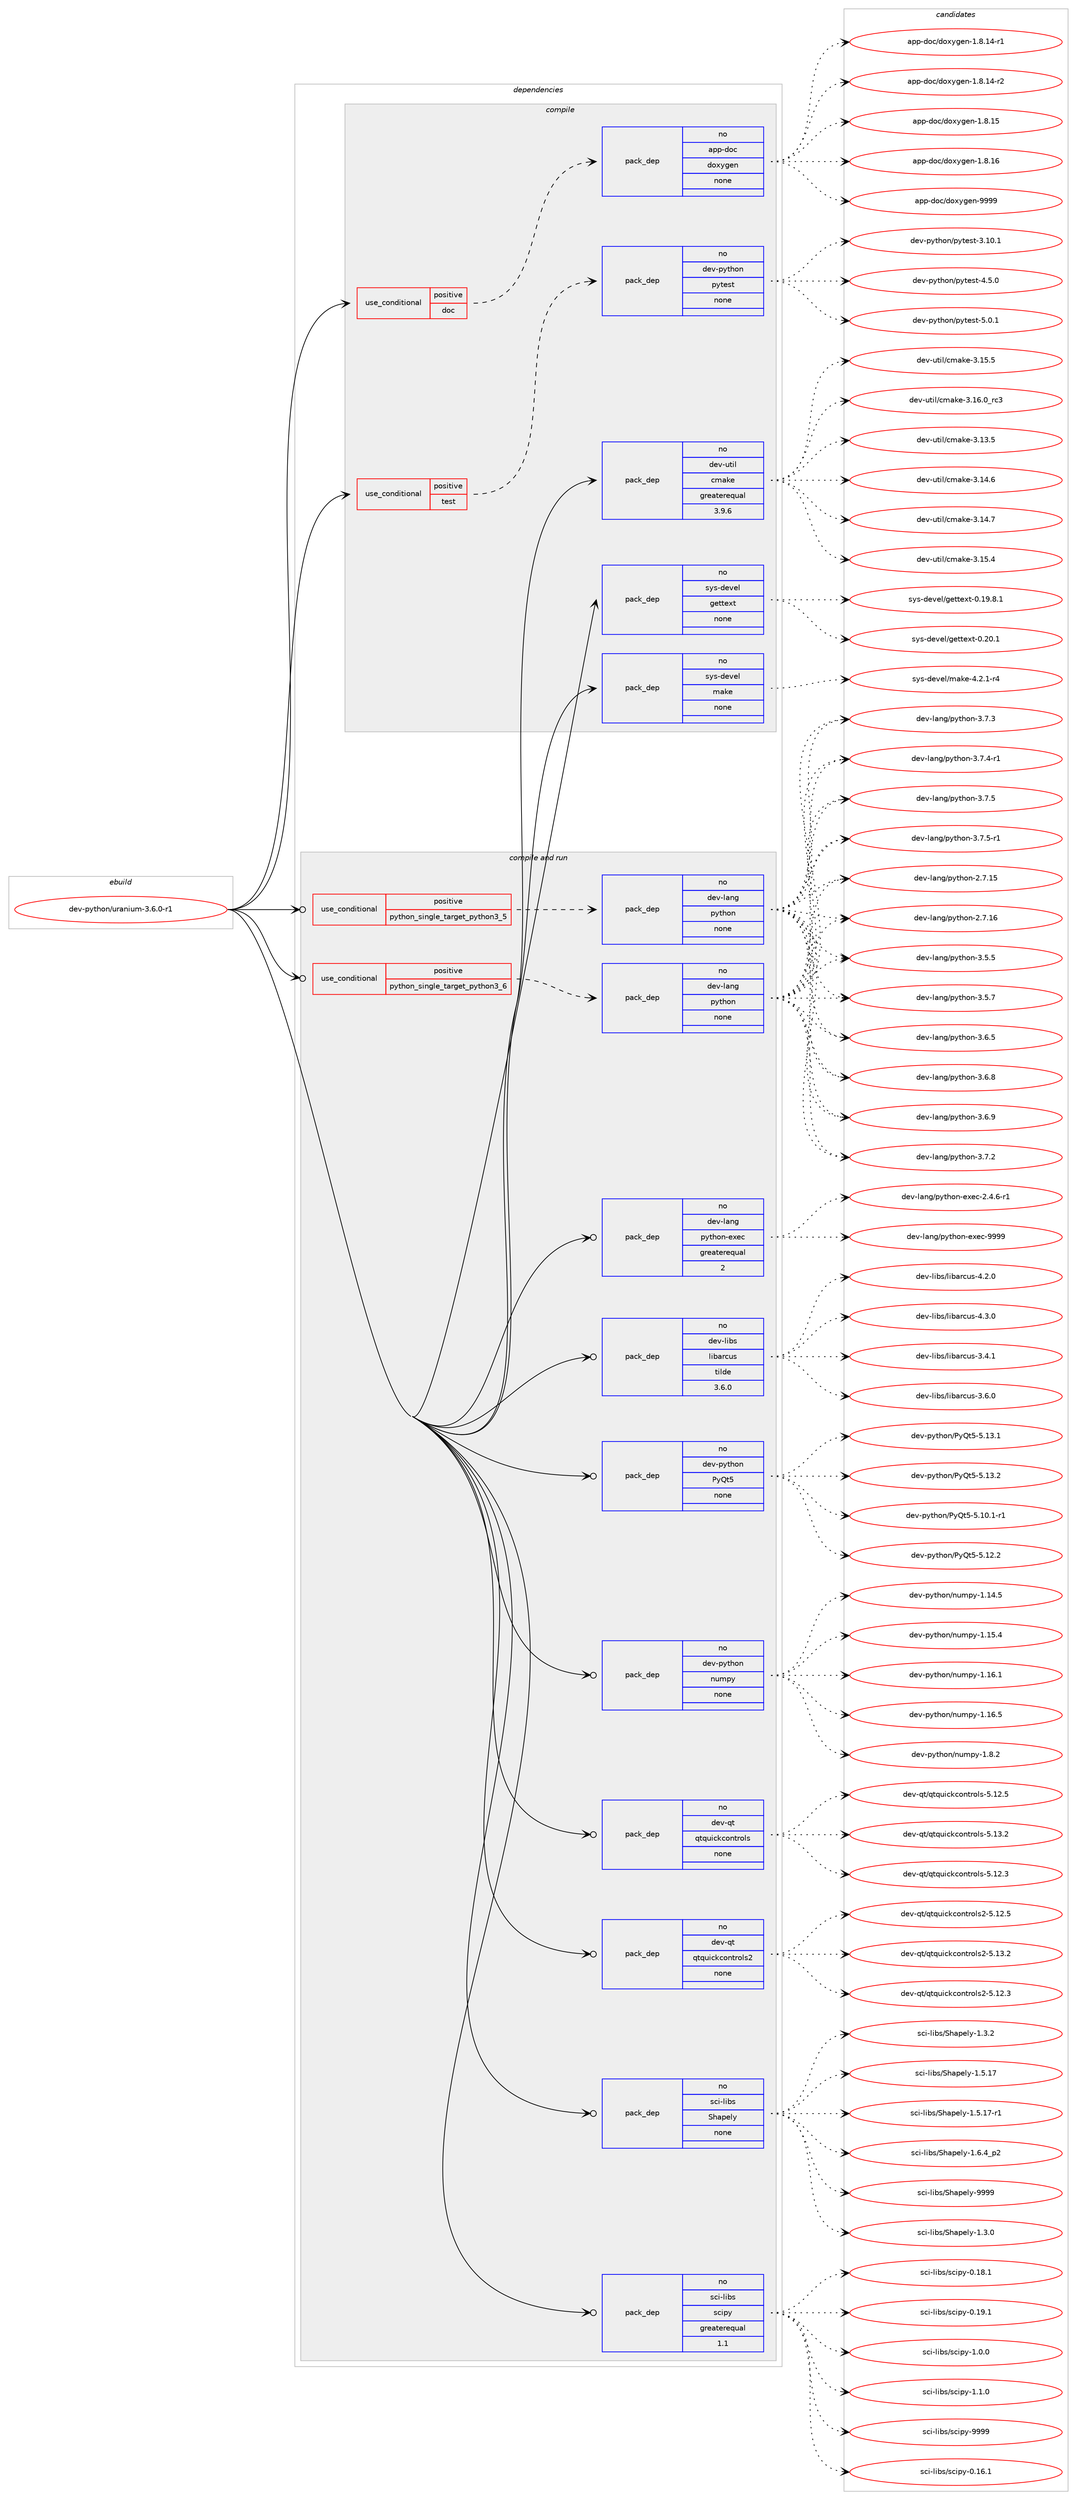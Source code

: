 digraph prolog {

# *************
# Graph options
# *************

newrank=true;
concentrate=true;
compound=true;
graph [rankdir=LR,fontname=Helvetica,fontsize=10,ranksep=1.5];#, ranksep=2.5, nodesep=0.2];
edge  [arrowhead=vee];
node  [fontname=Helvetica,fontsize=10];

# **********
# The ebuild
# **********

subgraph cluster_leftcol {
color=gray;
rank=same;
label=<<i>ebuild</i>>;
id [label="dev-python/uranium-3.6.0-r1", color=red, width=4, href="../dev-python/uranium-3.6.0-r1.svg"];
}

# ****************
# The dependencies
# ****************

subgraph cluster_midcol {
color=gray;
label=<<i>dependencies</i>>;
subgraph cluster_compile {
fillcolor="#eeeeee";
style=filled;
label=<<i>compile</i>>;
subgraph cond150952 {
dependency642358 [label=<<TABLE BORDER="0" CELLBORDER="1" CELLSPACING="0" CELLPADDING="4"><TR><TD ROWSPAN="3" CELLPADDING="10">use_conditional</TD></TR><TR><TD>positive</TD></TR><TR><TD>doc</TD></TR></TABLE>>, shape=none, color=red];
subgraph pack479518 {
dependency642359 [label=<<TABLE BORDER="0" CELLBORDER="1" CELLSPACING="0" CELLPADDING="4" WIDTH="220"><TR><TD ROWSPAN="6" CELLPADDING="30">pack_dep</TD></TR><TR><TD WIDTH="110">no</TD></TR><TR><TD>app-doc</TD></TR><TR><TD>doxygen</TD></TR><TR><TD>none</TD></TR><TR><TD></TD></TR></TABLE>>, shape=none, color=blue];
}
dependency642358:e -> dependency642359:w [weight=20,style="dashed",arrowhead="vee"];
}
id:e -> dependency642358:w [weight=20,style="solid",arrowhead="vee"];
subgraph cond150953 {
dependency642360 [label=<<TABLE BORDER="0" CELLBORDER="1" CELLSPACING="0" CELLPADDING="4"><TR><TD ROWSPAN="3" CELLPADDING="10">use_conditional</TD></TR><TR><TD>positive</TD></TR><TR><TD>test</TD></TR></TABLE>>, shape=none, color=red];
subgraph pack479519 {
dependency642361 [label=<<TABLE BORDER="0" CELLBORDER="1" CELLSPACING="0" CELLPADDING="4" WIDTH="220"><TR><TD ROWSPAN="6" CELLPADDING="30">pack_dep</TD></TR><TR><TD WIDTH="110">no</TD></TR><TR><TD>dev-python</TD></TR><TR><TD>pytest</TD></TR><TR><TD>none</TD></TR><TR><TD></TD></TR></TABLE>>, shape=none, color=blue];
}
dependency642360:e -> dependency642361:w [weight=20,style="dashed",arrowhead="vee"];
}
id:e -> dependency642360:w [weight=20,style="solid",arrowhead="vee"];
subgraph pack479520 {
dependency642362 [label=<<TABLE BORDER="0" CELLBORDER="1" CELLSPACING="0" CELLPADDING="4" WIDTH="220"><TR><TD ROWSPAN="6" CELLPADDING="30">pack_dep</TD></TR><TR><TD WIDTH="110">no</TD></TR><TR><TD>dev-util</TD></TR><TR><TD>cmake</TD></TR><TR><TD>greaterequal</TD></TR><TR><TD>3.9.6</TD></TR></TABLE>>, shape=none, color=blue];
}
id:e -> dependency642362:w [weight=20,style="solid",arrowhead="vee"];
subgraph pack479521 {
dependency642363 [label=<<TABLE BORDER="0" CELLBORDER="1" CELLSPACING="0" CELLPADDING="4" WIDTH="220"><TR><TD ROWSPAN="6" CELLPADDING="30">pack_dep</TD></TR><TR><TD WIDTH="110">no</TD></TR><TR><TD>sys-devel</TD></TR><TR><TD>gettext</TD></TR><TR><TD>none</TD></TR><TR><TD></TD></TR></TABLE>>, shape=none, color=blue];
}
id:e -> dependency642363:w [weight=20,style="solid",arrowhead="vee"];
subgraph pack479522 {
dependency642364 [label=<<TABLE BORDER="0" CELLBORDER="1" CELLSPACING="0" CELLPADDING="4" WIDTH="220"><TR><TD ROWSPAN="6" CELLPADDING="30">pack_dep</TD></TR><TR><TD WIDTH="110">no</TD></TR><TR><TD>sys-devel</TD></TR><TR><TD>make</TD></TR><TR><TD>none</TD></TR><TR><TD></TD></TR></TABLE>>, shape=none, color=blue];
}
id:e -> dependency642364:w [weight=20,style="solid",arrowhead="vee"];
}
subgraph cluster_compileandrun {
fillcolor="#eeeeee";
style=filled;
label=<<i>compile and run</i>>;
subgraph cond150954 {
dependency642365 [label=<<TABLE BORDER="0" CELLBORDER="1" CELLSPACING="0" CELLPADDING="4"><TR><TD ROWSPAN="3" CELLPADDING="10">use_conditional</TD></TR><TR><TD>positive</TD></TR><TR><TD>python_single_target_python3_5</TD></TR></TABLE>>, shape=none, color=red];
subgraph pack479523 {
dependency642366 [label=<<TABLE BORDER="0" CELLBORDER="1" CELLSPACING="0" CELLPADDING="4" WIDTH="220"><TR><TD ROWSPAN="6" CELLPADDING="30">pack_dep</TD></TR><TR><TD WIDTH="110">no</TD></TR><TR><TD>dev-lang</TD></TR><TR><TD>python</TD></TR><TR><TD>none</TD></TR><TR><TD></TD></TR></TABLE>>, shape=none, color=blue];
}
dependency642365:e -> dependency642366:w [weight=20,style="dashed",arrowhead="vee"];
}
id:e -> dependency642365:w [weight=20,style="solid",arrowhead="odotvee"];
subgraph cond150955 {
dependency642367 [label=<<TABLE BORDER="0" CELLBORDER="1" CELLSPACING="0" CELLPADDING="4"><TR><TD ROWSPAN="3" CELLPADDING="10">use_conditional</TD></TR><TR><TD>positive</TD></TR><TR><TD>python_single_target_python3_6</TD></TR></TABLE>>, shape=none, color=red];
subgraph pack479524 {
dependency642368 [label=<<TABLE BORDER="0" CELLBORDER="1" CELLSPACING="0" CELLPADDING="4" WIDTH="220"><TR><TD ROWSPAN="6" CELLPADDING="30">pack_dep</TD></TR><TR><TD WIDTH="110">no</TD></TR><TR><TD>dev-lang</TD></TR><TR><TD>python</TD></TR><TR><TD>none</TD></TR><TR><TD></TD></TR></TABLE>>, shape=none, color=blue];
}
dependency642367:e -> dependency642368:w [weight=20,style="dashed",arrowhead="vee"];
}
id:e -> dependency642367:w [weight=20,style="solid",arrowhead="odotvee"];
subgraph pack479525 {
dependency642369 [label=<<TABLE BORDER="0" CELLBORDER="1" CELLSPACING="0" CELLPADDING="4" WIDTH="220"><TR><TD ROWSPAN="6" CELLPADDING="30">pack_dep</TD></TR><TR><TD WIDTH="110">no</TD></TR><TR><TD>dev-lang</TD></TR><TR><TD>python-exec</TD></TR><TR><TD>greaterequal</TD></TR><TR><TD>2</TD></TR></TABLE>>, shape=none, color=blue];
}
id:e -> dependency642369:w [weight=20,style="solid",arrowhead="odotvee"];
subgraph pack479526 {
dependency642370 [label=<<TABLE BORDER="0" CELLBORDER="1" CELLSPACING="0" CELLPADDING="4" WIDTH="220"><TR><TD ROWSPAN="6" CELLPADDING="30">pack_dep</TD></TR><TR><TD WIDTH="110">no</TD></TR><TR><TD>dev-libs</TD></TR><TR><TD>libarcus</TD></TR><TR><TD>tilde</TD></TR><TR><TD>3.6.0</TD></TR></TABLE>>, shape=none, color=blue];
}
id:e -> dependency642370:w [weight=20,style="solid",arrowhead="odotvee"];
subgraph pack479527 {
dependency642371 [label=<<TABLE BORDER="0" CELLBORDER="1" CELLSPACING="0" CELLPADDING="4" WIDTH="220"><TR><TD ROWSPAN="6" CELLPADDING="30">pack_dep</TD></TR><TR><TD WIDTH="110">no</TD></TR><TR><TD>dev-python</TD></TR><TR><TD>PyQt5</TD></TR><TR><TD>none</TD></TR><TR><TD></TD></TR></TABLE>>, shape=none, color=blue];
}
id:e -> dependency642371:w [weight=20,style="solid",arrowhead="odotvee"];
subgraph pack479528 {
dependency642372 [label=<<TABLE BORDER="0" CELLBORDER="1" CELLSPACING="0" CELLPADDING="4" WIDTH="220"><TR><TD ROWSPAN="6" CELLPADDING="30">pack_dep</TD></TR><TR><TD WIDTH="110">no</TD></TR><TR><TD>dev-python</TD></TR><TR><TD>numpy</TD></TR><TR><TD>none</TD></TR><TR><TD></TD></TR></TABLE>>, shape=none, color=blue];
}
id:e -> dependency642372:w [weight=20,style="solid",arrowhead="odotvee"];
subgraph pack479529 {
dependency642373 [label=<<TABLE BORDER="0" CELLBORDER="1" CELLSPACING="0" CELLPADDING="4" WIDTH="220"><TR><TD ROWSPAN="6" CELLPADDING="30">pack_dep</TD></TR><TR><TD WIDTH="110">no</TD></TR><TR><TD>dev-qt</TD></TR><TR><TD>qtquickcontrols</TD></TR><TR><TD>none</TD></TR><TR><TD></TD></TR></TABLE>>, shape=none, color=blue];
}
id:e -> dependency642373:w [weight=20,style="solid",arrowhead="odotvee"];
subgraph pack479530 {
dependency642374 [label=<<TABLE BORDER="0" CELLBORDER="1" CELLSPACING="0" CELLPADDING="4" WIDTH="220"><TR><TD ROWSPAN="6" CELLPADDING="30">pack_dep</TD></TR><TR><TD WIDTH="110">no</TD></TR><TR><TD>dev-qt</TD></TR><TR><TD>qtquickcontrols2</TD></TR><TR><TD>none</TD></TR><TR><TD></TD></TR></TABLE>>, shape=none, color=blue];
}
id:e -> dependency642374:w [weight=20,style="solid",arrowhead="odotvee"];
subgraph pack479531 {
dependency642375 [label=<<TABLE BORDER="0" CELLBORDER="1" CELLSPACING="0" CELLPADDING="4" WIDTH="220"><TR><TD ROWSPAN="6" CELLPADDING="30">pack_dep</TD></TR><TR><TD WIDTH="110">no</TD></TR><TR><TD>sci-libs</TD></TR><TR><TD>Shapely</TD></TR><TR><TD>none</TD></TR><TR><TD></TD></TR></TABLE>>, shape=none, color=blue];
}
id:e -> dependency642375:w [weight=20,style="solid",arrowhead="odotvee"];
subgraph pack479532 {
dependency642376 [label=<<TABLE BORDER="0" CELLBORDER="1" CELLSPACING="0" CELLPADDING="4" WIDTH="220"><TR><TD ROWSPAN="6" CELLPADDING="30">pack_dep</TD></TR><TR><TD WIDTH="110">no</TD></TR><TR><TD>sci-libs</TD></TR><TR><TD>scipy</TD></TR><TR><TD>greaterequal</TD></TR><TR><TD>1.1</TD></TR></TABLE>>, shape=none, color=blue];
}
id:e -> dependency642376:w [weight=20,style="solid",arrowhead="odotvee"];
}
subgraph cluster_run {
fillcolor="#eeeeee";
style=filled;
label=<<i>run</i>>;
}
}

# **************
# The candidates
# **************

subgraph cluster_choices {
rank=same;
color=gray;
label=<<i>candidates</i>>;

subgraph choice479518 {
color=black;
nodesep=1;
choice97112112451001119947100111120121103101110454946564649524511449 [label="app-doc/doxygen-1.8.14-r1", color=red, width=4,href="../app-doc/doxygen-1.8.14-r1.svg"];
choice97112112451001119947100111120121103101110454946564649524511450 [label="app-doc/doxygen-1.8.14-r2", color=red, width=4,href="../app-doc/doxygen-1.8.14-r2.svg"];
choice9711211245100111994710011112012110310111045494656464953 [label="app-doc/doxygen-1.8.15", color=red, width=4,href="../app-doc/doxygen-1.8.15.svg"];
choice9711211245100111994710011112012110310111045494656464954 [label="app-doc/doxygen-1.8.16", color=red, width=4,href="../app-doc/doxygen-1.8.16.svg"];
choice971121124510011199471001111201211031011104557575757 [label="app-doc/doxygen-9999", color=red, width=4,href="../app-doc/doxygen-9999.svg"];
dependency642359:e -> choice97112112451001119947100111120121103101110454946564649524511449:w [style=dotted,weight="100"];
dependency642359:e -> choice97112112451001119947100111120121103101110454946564649524511450:w [style=dotted,weight="100"];
dependency642359:e -> choice9711211245100111994710011112012110310111045494656464953:w [style=dotted,weight="100"];
dependency642359:e -> choice9711211245100111994710011112012110310111045494656464954:w [style=dotted,weight="100"];
dependency642359:e -> choice971121124510011199471001111201211031011104557575757:w [style=dotted,weight="100"];
}
subgraph choice479519 {
color=black;
nodesep=1;
choice100101118451121211161041111104711212111610111511645514649484649 [label="dev-python/pytest-3.10.1", color=red, width=4,href="../dev-python/pytest-3.10.1.svg"];
choice1001011184511212111610411111047112121116101115116455246534648 [label="dev-python/pytest-4.5.0", color=red, width=4,href="../dev-python/pytest-4.5.0.svg"];
choice1001011184511212111610411111047112121116101115116455346484649 [label="dev-python/pytest-5.0.1", color=red, width=4,href="../dev-python/pytest-5.0.1.svg"];
dependency642361:e -> choice100101118451121211161041111104711212111610111511645514649484649:w [style=dotted,weight="100"];
dependency642361:e -> choice1001011184511212111610411111047112121116101115116455246534648:w [style=dotted,weight="100"];
dependency642361:e -> choice1001011184511212111610411111047112121116101115116455346484649:w [style=dotted,weight="100"];
}
subgraph choice479520 {
color=black;
nodesep=1;
choice1001011184511711610510847991099710710145514649514653 [label="dev-util/cmake-3.13.5", color=red, width=4,href="../dev-util/cmake-3.13.5.svg"];
choice1001011184511711610510847991099710710145514649524654 [label="dev-util/cmake-3.14.6", color=red, width=4,href="../dev-util/cmake-3.14.6.svg"];
choice1001011184511711610510847991099710710145514649524655 [label="dev-util/cmake-3.14.7", color=red, width=4,href="../dev-util/cmake-3.14.7.svg"];
choice1001011184511711610510847991099710710145514649534652 [label="dev-util/cmake-3.15.4", color=red, width=4,href="../dev-util/cmake-3.15.4.svg"];
choice1001011184511711610510847991099710710145514649534653 [label="dev-util/cmake-3.15.5", color=red, width=4,href="../dev-util/cmake-3.15.5.svg"];
choice1001011184511711610510847991099710710145514649544648951149951 [label="dev-util/cmake-3.16.0_rc3", color=red, width=4,href="../dev-util/cmake-3.16.0_rc3.svg"];
dependency642362:e -> choice1001011184511711610510847991099710710145514649514653:w [style=dotted,weight="100"];
dependency642362:e -> choice1001011184511711610510847991099710710145514649524654:w [style=dotted,weight="100"];
dependency642362:e -> choice1001011184511711610510847991099710710145514649524655:w [style=dotted,weight="100"];
dependency642362:e -> choice1001011184511711610510847991099710710145514649534652:w [style=dotted,weight="100"];
dependency642362:e -> choice1001011184511711610510847991099710710145514649534653:w [style=dotted,weight="100"];
dependency642362:e -> choice1001011184511711610510847991099710710145514649544648951149951:w [style=dotted,weight="100"];
}
subgraph choice479521 {
color=black;
nodesep=1;
choice1151211154510010111810110847103101116116101120116454846495746564649 [label="sys-devel/gettext-0.19.8.1", color=red, width=4,href="../sys-devel/gettext-0.19.8.1.svg"];
choice115121115451001011181011084710310111611610112011645484650484649 [label="sys-devel/gettext-0.20.1", color=red, width=4,href="../sys-devel/gettext-0.20.1.svg"];
dependency642363:e -> choice1151211154510010111810110847103101116116101120116454846495746564649:w [style=dotted,weight="100"];
dependency642363:e -> choice115121115451001011181011084710310111611610112011645484650484649:w [style=dotted,weight="100"];
}
subgraph choice479522 {
color=black;
nodesep=1;
choice1151211154510010111810110847109971071014552465046494511452 [label="sys-devel/make-4.2.1-r4", color=red, width=4,href="../sys-devel/make-4.2.1-r4.svg"];
dependency642364:e -> choice1151211154510010111810110847109971071014552465046494511452:w [style=dotted,weight="100"];
}
subgraph choice479523 {
color=black;
nodesep=1;
choice10010111845108971101034711212111610411111045504655464953 [label="dev-lang/python-2.7.15", color=red, width=4,href="../dev-lang/python-2.7.15.svg"];
choice10010111845108971101034711212111610411111045504655464954 [label="dev-lang/python-2.7.16", color=red, width=4,href="../dev-lang/python-2.7.16.svg"];
choice100101118451089711010347112121116104111110455146534653 [label="dev-lang/python-3.5.5", color=red, width=4,href="../dev-lang/python-3.5.5.svg"];
choice100101118451089711010347112121116104111110455146534655 [label="dev-lang/python-3.5.7", color=red, width=4,href="../dev-lang/python-3.5.7.svg"];
choice100101118451089711010347112121116104111110455146544653 [label="dev-lang/python-3.6.5", color=red, width=4,href="../dev-lang/python-3.6.5.svg"];
choice100101118451089711010347112121116104111110455146544656 [label="dev-lang/python-3.6.8", color=red, width=4,href="../dev-lang/python-3.6.8.svg"];
choice100101118451089711010347112121116104111110455146544657 [label="dev-lang/python-3.6.9", color=red, width=4,href="../dev-lang/python-3.6.9.svg"];
choice100101118451089711010347112121116104111110455146554650 [label="dev-lang/python-3.7.2", color=red, width=4,href="../dev-lang/python-3.7.2.svg"];
choice100101118451089711010347112121116104111110455146554651 [label="dev-lang/python-3.7.3", color=red, width=4,href="../dev-lang/python-3.7.3.svg"];
choice1001011184510897110103471121211161041111104551465546524511449 [label="dev-lang/python-3.7.4-r1", color=red, width=4,href="../dev-lang/python-3.7.4-r1.svg"];
choice100101118451089711010347112121116104111110455146554653 [label="dev-lang/python-3.7.5", color=red, width=4,href="../dev-lang/python-3.7.5.svg"];
choice1001011184510897110103471121211161041111104551465546534511449 [label="dev-lang/python-3.7.5-r1", color=red, width=4,href="../dev-lang/python-3.7.5-r1.svg"];
dependency642366:e -> choice10010111845108971101034711212111610411111045504655464953:w [style=dotted,weight="100"];
dependency642366:e -> choice10010111845108971101034711212111610411111045504655464954:w [style=dotted,weight="100"];
dependency642366:e -> choice100101118451089711010347112121116104111110455146534653:w [style=dotted,weight="100"];
dependency642366:e -> choice100101118451089711010347112121116104111110455146534655:w [style=dotted,weight="100"];
dependency642366:e -> choice100101118451089711010347112121116104111110455146544653:w [style=dotted,weight="100"];
dependency642366:e -> choice100101118451089711010347112121116104111110455146544656:w [style=dotted,weight="100"];
dependency642366:e -> choice100101118451089711010347112121116104111110455146544657:w [style=dotted,weight="100"];
dependency642366:e -> choice100101118451089711010347112121116104111110455146554650:w [style=dotted,weight="100"];
dependency642366:e -> choice100101118451089711010347112121116104111110455146554651:w [style=dotted,weight="100"];
dependency642366:e -> choice1001011184510897110103471121211161041111104551465546524511449:w [style=dotted,weight="100"];
dependency642366:e -> choice100101118451089711010347112121116104111110455146554653:w [style=dotted,weight="100"];
dependency642366:e -> choice1001011184510897110103471121211161041111104551465546534511449:w [style=dotted,weight="100"];
}
subgraph choice479524 {
color=black;
nodesep=1;
choice10010111845108971101034711212111610411111045504655464953 [label="dev-lang/python-2.7.15", color=red, width=4,href="../dev-lang/python-2.7.15.svg"];
choice10010111845108971101034711212111610411111045504655464954 [label="dev-lang/python-2.7.16", color=red, width=4,href="../dev-lang/python-2.7.16.svg"];
choice100101118451089711010347112121116104111110455146534653 [label="dev-lang/python-3.5.5", color=red, width=4,href="../dev-lang/python-3.5.5.svg"];
choice100101118451089711010347112121116104111110455146534655 [label="dev-lang/python-3.5.7", color=red, width=4,href="../dev-lang/python-3.5.7.svg"];
choice100101118451089711010347112121116104111110455146544653 [label="dev-lang/python-3.6.5", color=red, width=4,href="../dev-lang/python-3.6.5.svg"];
choice100101118451089711010347112121116104111110455146544656 [label="dev-lang/python-3.6.8", color=red, width=4,href="../dev-lang/python-3.6.8.svg"];
choice100101118451089711010347112121116104111110455146544657 [label="dev-lang/python-3.6.9", color=red, width=4,href="../dev-lang/python-3.6.9.svg"];
choice100101118451089711010347112121116104111110455146554650 [label="dev-lang/python-3.7.2", color=red, width=4,href="../dev-lang/python-3.7.2.svg"];
choice100101118451089711010347112121116104111110455146554651 [label="dev-lang/python-3.7.3", color=red, width=4,href="../dev-lang/python-3.7.3.svg"];
choice1001011184510897110103471121211161041111104551465546524511449 [label="dev-lang/python-3.7.4-r1", color=red, width=4,href="../dev-lang/python-3.7.4-r1.svg"];
choice100101118451089711010347112121116104111110455146554653 [label="dev-lang/python-3.7.5", color=red, width=4,href="../dev-lang/python-3.7.5.svg"];
choice1001011184510897110103471121211161041111104551465546534511449 [label="dev-lang/python-3.7.5-r1", color=red, width=4,href="../dev-lang/python-3.7.5-r1.svg"];
dependency642368:e -> choice10010111845108971101034711212111610411111045504655464953:w [style=dotted,weight="100"];
dependency642368:e -> choice10010111845108971101034711212111610411111045504655464954:w [style=dotted,weight="100"];
dependency642368:e -> choice100101118451089711010347112121116104111110455146534653:w [style=dotted,weight="100"];
dependency642368:e -> choice100101118451089711010347112121116104111110455146534655:w [style=dotted,weight="100"];
dependency642368:e -> choice100101118451089711010347112121116104111110455146544653:w [style=dotted,weight="100"];
dependency642368:e -> choice100101118451089711010347112121116104111110455146544656:w [style=dotted,weight="100"];
dependency642368:e -> choice100101118451089711010347112121116104111110455146544657:w [style=dotted,weight="100"];
dependency642368:e -> choice100101118451089711010347112121116104111110455146554650:w [style=dotted,weight="100"];
dependency642368:e -> choice100101118451089711010347112121116104111110455146554651:w [style=dotted,weight="100"];
dependency642368:e -> choice1001011184510897110103471121211161041111104551465546524511449:w [style=dotted,weight="100"];
dependency642368:e -> choice100101118451089711010347112121116104111110455146554653:w [style=dotted,weight="100"];
dependency642368:e -> choice1001011184510897110103471121211161041111104551465546534511449:w [style=dotted,weight="100"];
}
subgraph choice479525 {
color=black;
nodesep=1;
choice10010111845108971101034711212111610411111045101120101994550465246544511449 [label="dev-lang/python-exec-2.4.6-r1", color=red, width=4,href="../dev-lang/python-exec-2.4.6-r1.svg"];
choice10010111845108971101034711212111610411111045101120101994557575757 [label="dev-lang/python-exec-9999", color=red, width=4,href="../dev-lang/python-exec-9999.svg"];
dependency642369:e -> choice10010111845108971101034711212111610411111045101120101994550465246544511449:w [style=dotted,weight="100"];
dependency642369:e -> choice10010111845108971101034711212111610411111045101120101994557575757:w [style=dotted,weight="100"];
}
subgraph choice479526 {
color=black;
nodesep=1;
choice100101118451081059811547108105989711499117115455146524649 [label="dev-libs/libarcus-3.4.1", color=red, width=4,href="../dev-libs/libarcus-3.4.1.svg"];
choice100101118451081059811547108105989711499117115455146544648 [label="dev-libs/libarcus-3.6.0", color=red, width=4,href="../dev-libs/libarcus-3.6.0.svg"];
choice100101118451081059811547108105989711499117115455246504648 [label="dev-libs/libarcus-4.2.0", color=red, width=4,href="../dev-libs/libarcus-4.2.0.svg"];
choice100101118451081059811547108105989711499117115455246514648 [label="dev-libs/libarcus-4.3.0", color=red, width=4,href="../dev-libs/libarcus-4.3.0.svg"];
dependency642370:e -> choice100101118451081059811547108105989711499117115455146524649:w [style=dotted,weight="100"];
dependency642370:e -> choice100101118451081059811547108105989711499117115455146544648:w [style=dotted,weight="100"];
dependency642370:e -> choice100101118451081059811547108105989711499117115455246504648:w [style=dotted,weight="100"];
dependency642370:e -> choice100101118451081059811547108105989711499117115455246514648:w [style=dotted,weight="100"];
}
subgraph choice479527 {
color=black;
nodesep=1;
choice1001011184511212111610411111047801218111653455346494846494511449 [label="dev-python/PyQt5-5.10.1-r1", color=red, width=4,href="../dev-python/PyQt5-5.10.1-r1.svg"];
choice100101118451121211161041111104780121811165345534649504650 [label="dev-python/PyQt5-5.12.2", color=red, width=4,href="../dev-python/PyQt5-5.12.2.svg"];
choice100101118451121211161041111104780121811165345534649514649 [label="dev-python/PyQt5-5.13.1", color=red, width=4,href="../dev-python/PyQt5-5.13.1.svg"];
choice100101118451121211161041111104780121811165345534649514650 [label="dev-python/PyQt5-5.13.2", color=red, width=4,href="../dev-python/PyQt5-5.13.2.svg"];
dependency642371:e -> choice1001011184511212111610411111047801218111653455346494846494511449:w [style=dotted,weight="100"];
dependency642371:e -> choice100101118451121211161041111104780121811165345534649504650:w [style=dotted,weight="100"];
dependency642371:e -> choice100101118451121211161041111104780121811165345534649514649:w [style=dotted,weight="100"];
dependency642371:e -> choice100101118451121211161041111104780121811165345534649514650:w [style=dotted,weight="100"];
}
subgraph choice479528 {
color=black;
nodesep=1;
choice100101118451121211161041111104711011710911212145494649524653 [label="dev-python/numpy-1.14.5", color=red, width=4,href="../dev-python/numpy-1.14.5.svg"];
choice100101118451121211161041111104711011710911212145494649534652 [label="dev-python/numpy-1.15.4", color=red, width=4,href="../dev-python/numpy-1.15.4.svg"];
choice100101118451121211161041111104711011710911212145494649544649 [label="dev-python/numpy-1.16.1", color=red, width=4,href="../dev-python/numpy-1.16.1.svg"];
choice100101118451121211161041111104711011710911212145494649544653 [label="dev-python/numpy-1.16.5", color=red, width=4,href="../dev-python/numpy-1.16.5.svg"];
choice1001011184511212111610411111047110117109112121454946564650 [label="dev-python/numpy-1.8.2", color=red, width=4,href="../dev-python/numpy-1.8.2.svg"];
dependency642372:e -> choice100101118451121211161041111104711011710911212145494649524653:w [style=dotted,weight="100"];
dependency642372:e -> choice100101118451121211161041111104711011710911212145494649534652:w [style=dotted,weight="100"];
dependency642372:e -> choice100101118451121211161041111104711011710911212145494649544649:w [style=dotted,weight="100"];
dependency642372:e -> choice100101118451121211161041111104711011710911212145494649544653:w [style=dotted,weight="100"];
dependency642372:e -> choice1001011184511212111610411111047110117109112121454946564650:w [style=dotted,weight="100"];
}
subgraph choice479529 {
color=black;
nodesep=1;
choice1001011184511311647113116113117105991079911111011611411110811545534649504651 [label="dev-qt/qtquickcontrols-5.12.3", color=red, width=4,href="../dev-qt/qtquickcontrols-5.12.3.svg"];
choice1001011184511311647113116113117105991079911111011611411110811545534649504653 [label="dev-qt/qtquickcontrols-5.12.5", color=red, width=4,href="../dev-qt/qtquickcontrols-5.12.5.svg"];
choice1001011184511311647113116113117105991079911111011611411110811545534649514650 [label="dev-qt/qtquickcontrols-5.13.2", color=red, width=4,href="../dev-qt/qtquickcontrols-5.13.2.svg"];
dependency642373:e -> choice1001011184511311647113116113117105991079911111011611411110811545534649504651:w [style=dotted,weight="100"];
dependency642373:e -> choice1001011184511311647113116113117105991079911111011611411110811545534649504653:w [style=dotted,weight="100"];
dependency642373:e -> choice1001011184511311647113116113117105991079911111011611411110811545534649514650:w [style=dotted,weight="100"];
}
subgraph choice479530 {
color=black;
nodesep=1;
choice100101118451131164711311611311710599107991111101161141111081155045534649504651 [label="dev-qt/qtquickcontrols2-5.12.3", color=red, width=4,href="../dev-qt/qtquickcontrols2-5.12.3.svg"];
choice100101118451131164711311611311710599107991111101161141111081155045534649504653 [label="dev-qt/qtquickcontrols2-5.12.5", color=red, width=4,href="../dev-qt/qtquickcontrols2-5.12.5.svg"];
choice100101118451131164711311611311710599107991111101161141111081155045534649514650 [label="dev-qt/qtquickcontrols2-5.13.2", color=red, width=4,href="../dev-qt/qtquickcontrols2-5.13.2.svg"];
dependency642374:e -> choice100101118451131164711311611311710599107991111101161141111081155045534649504651:w [style=dotted,weight="100"];
dependency642374:e -> choice100101118451131164711311611311710599107991111101161141111081155045534649504653:w [style=dotted,weight="100"];
dependency642374:e -> choice100101118451131164711311611311710599107991111101161141111081155045534649514650:w [style=dotted,weight="100"];
}
subgraph choice479531 {
color=black;
nodesep=1;
choice115991054510810598115478310497112101108121454946514648 [label="sci-libs/Shapely-1.3.0", color=red, width=4,href="../sci-libs/Shapely-1.3.0.svg"];
choice115991054510810598115478310497112101108121454946514650 [label="sci-libs/Shapely-1.3.2", color=red, width=4,href="../sci-libs/Shapely-1.3.2.svg"];
choice11599105451081059811547831049711210110812145494653464955 [label="sci-libs/Shapely-1.5.17", color=red, width=4,href="../sci-libs/Shapely-1.5.17.svg"];
choice115991054510810598115478310497112101108121454946534649554511449 [label="sci-libs/Shapely-1.5.17-r1", color=red, width=4,href="../sci-libs/Shapely-1.5.17-r1.svg"];
choice1159910545108105981154783104971121011081214549465446529511250 [label="sci-libs/Shapely-1.6.4_p2", color=red, width=4,href="../sci-libs/Shapely-1.6.4_p2.svg"];
choice1159910545108105981154783104971121011081214557575757 [label="sci-libs/Shapely-9999", color=red, width=4,href="../sci-libs/Shapely-9999.svg"];
dependency642375:e -> choice115991054510810598115478310497112101108121454946514648:w [style=dotted,weight="100"];
dependency642375:e -> choice115991054510810598115478310497112101108121454946514650:w [style=dotted,weight="100"];
dependency642375:e -> choice11599105451081059811547831049711210110812145494653464955:w [style=dotted,weight="100"];
dependency642375:e -> choice115991054510810598115478310497112101108121454946534649554511449:w [style=dotted,weight="100"];
dependency642375:e -> choice1159910545108105981154783104971121011081214549465446529511250:w [style=dotted,weight="100"];
dependency642375:e -> choice1159910545108105981154783104971121011081214557575757:w [style=dotted,weight="100"];
}
subgraph choice479532 {
color=black;
nodesep=1;
choice115991054510810598115471159910511212145484649544649 [label="sci-libs/scipy-0.16.1", color=red, width=4,href="../sci-libs/scipy-0.16.1.svg"];
choice115991054510810598115471159910511212145484649564649 [label="sci-libs/scipy-0.18.1", color=red, width=4,href="../sci-libs/scipy-0.18.1.svg"];
choice115991054510810598115471159910511212145484649574649 [label="sci-libs/scipy-0.19.1", color=red, width=4,href="../sci-libs/scipy-0.19.1.svg"];
choice1159910545108105981154711599105112121454946484648 [label="sci-libs/scipy-1.0.0", color=red, width=4,href="../sci-libs/scipy-1.0.0.svg"];
choice1159910545108105981154711599105112121454946494648 [label="sci-libs/scipy-1.1.0", color=red, width=4,href="../sci-libs/scipy-1.1.0.svg"];
choice11599105451081059811547115991051121214557575757 [label="sci-libs/scipy-9999", color=red, width=4,href="../sci-libs/scipy-9999.svg"];
dependency642376:e -> choice115991054510810598115471159910511212145484649544649:w [style=dotted,weight="100"];
dependency642376:e -> choice115991054510810598115471159910511212145484649564649:w [style=dotted,weight="100"];
dependency642376:e -> choice115991054510810598115471159910511212145484649574649:w [style=dotted,weight="100"];
dependency642376:e -> choice1159910545108105981154711599105112121454946484648:w [style=dotted,weight="100"];
dependency642376:e -> choice1159910545108105981154711599105112121454946494648:w [style=dotted,weight="100"];
dependency642376:e -> choice11599105451081059811547115991051121214557575757:w [style=dotted,weight="100"];
}
}

}
